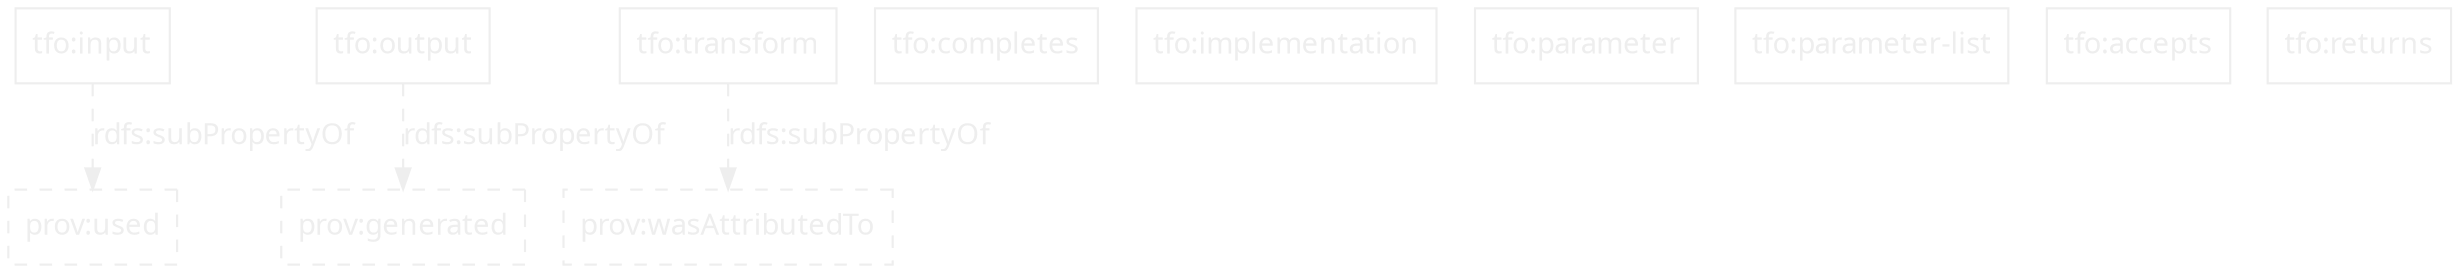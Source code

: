 digraph {
    graph [bgcolor=transparent];
    node [shape=box,color="#eeeeee",fontcolor="#eeeeee",fontname="Lucida Grande, Lucida Sans Unicode, sans-serif"];
    edge [color="#eeeeee",fontcolor="#eeeeee",fontname="Lucida Grande, Lucida Sans Unicode, sans-serif"];

    subgraph {
        node [style=dashed];
        prov_used [label="prov:used"];
        prov_generated [label="prov:generated"];
        prov_wasAttributedTo [label="prov:wasAttributedTo"];
    }

    tfo_completes [label="tfo:completes"];
    tfo_input [label="tfo:input"];
    tfo_output [label="tfo:output"];
    tfo_transform [label="tfo:transform"];
    tfo_implementation [label="tfo:implementation"];
    tfo_parameter [label="tfo:parameter"];
    tfo_parameter_list [label="tfo:parameter-list"];
    tfo_accepts [label="tfo:accepts"];
    tfo_returns [label="tfo:returns"];

    subgraph {
        edge [style=dashed, label="rdfs:subPropertyOf"];
        tfo_input -> prov_used;
        tfo_output -> prov_generated;
        tfo_transform -> prov_wasAttributedTo;
    }
}
